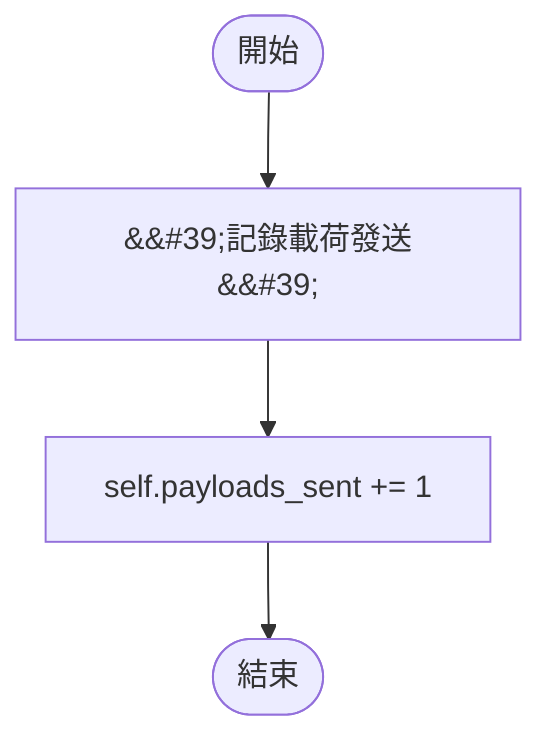 flowchart TB
    n1([開始])
    n2([結束])
    n3[&amp;&#35;39;記錄載荷發送&amp;&#35;39;]
    n4[self.payloads_sent += 1]
    n1 --> n3
    n3 --> n4
    n4 --> n2
